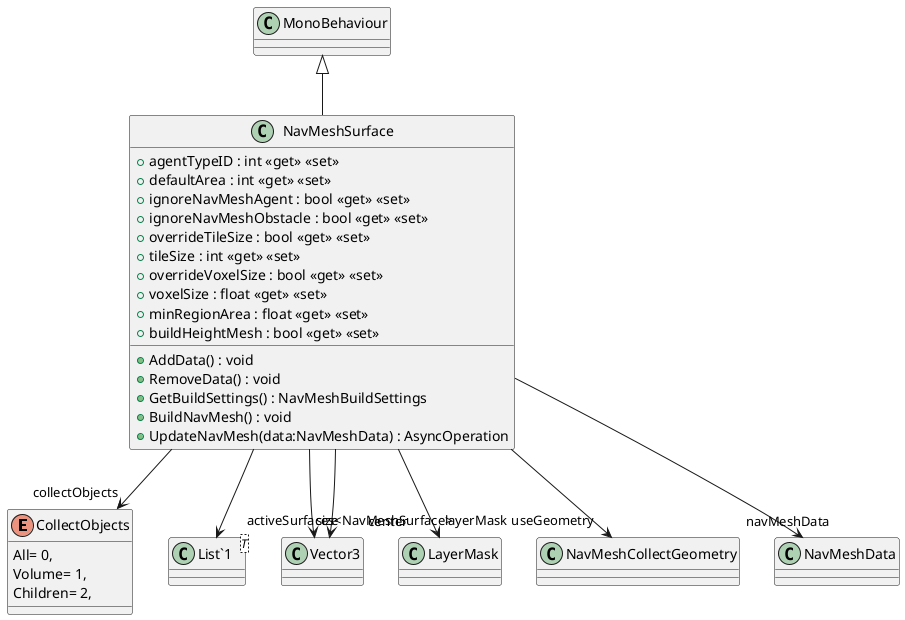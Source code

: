 @startuml
enum CollectObjects {
    All= 0,
    Volume= 1,
    Children= 2,
}
class NavMeshSurface {
    + agentTypeID : int <<get>> <<set>>
    + defaultArea : int <<get>> <<set>>
    + ignoreNavMeshAgent : bool <<get>> <<set>>
    + ignoreNavMeshObstacle : bool <<get>> <<set>>
    + overrideTileSize : bool <<get>> <<set>>
    + tileSize : int <<get>> <<set>>
    + overrideVoxelSize : bool <<get>> <<set>>
    + voxelSize : float <<get>> <<set>>
    + minRegionArea : float <<get>> <<set>>
    + buildHeightMesh : bool <<get>> <<set>>
    + AddData() : void
    + RemoveData() : void
    + GetBuildSettings() : NavMeshBuildSettings
    + BuildNavMesh() : void
    + UpdateNavMesh(data:NavMeshData) : AsyncOperation
}
class "List`1"<T> {
}
MonoBehaviour <|-- NavMeshSurface
NavMeshSurface --> "collectObjects" CollectObjects
NavMeshSurface --> "size" Vector3
NavMeshSurface --> "center" Vector3
NavMeshSurface --> "layerMask" LayerMask
NavMeshSurface --> "useGeometry" NavMeshCollectGeometry
NavMeshSurface --> "navMeshData" NavMeshData
NavMeshSurface --> "activeSurfaces<NavMeshSurface>" "List`1"
@enduml
